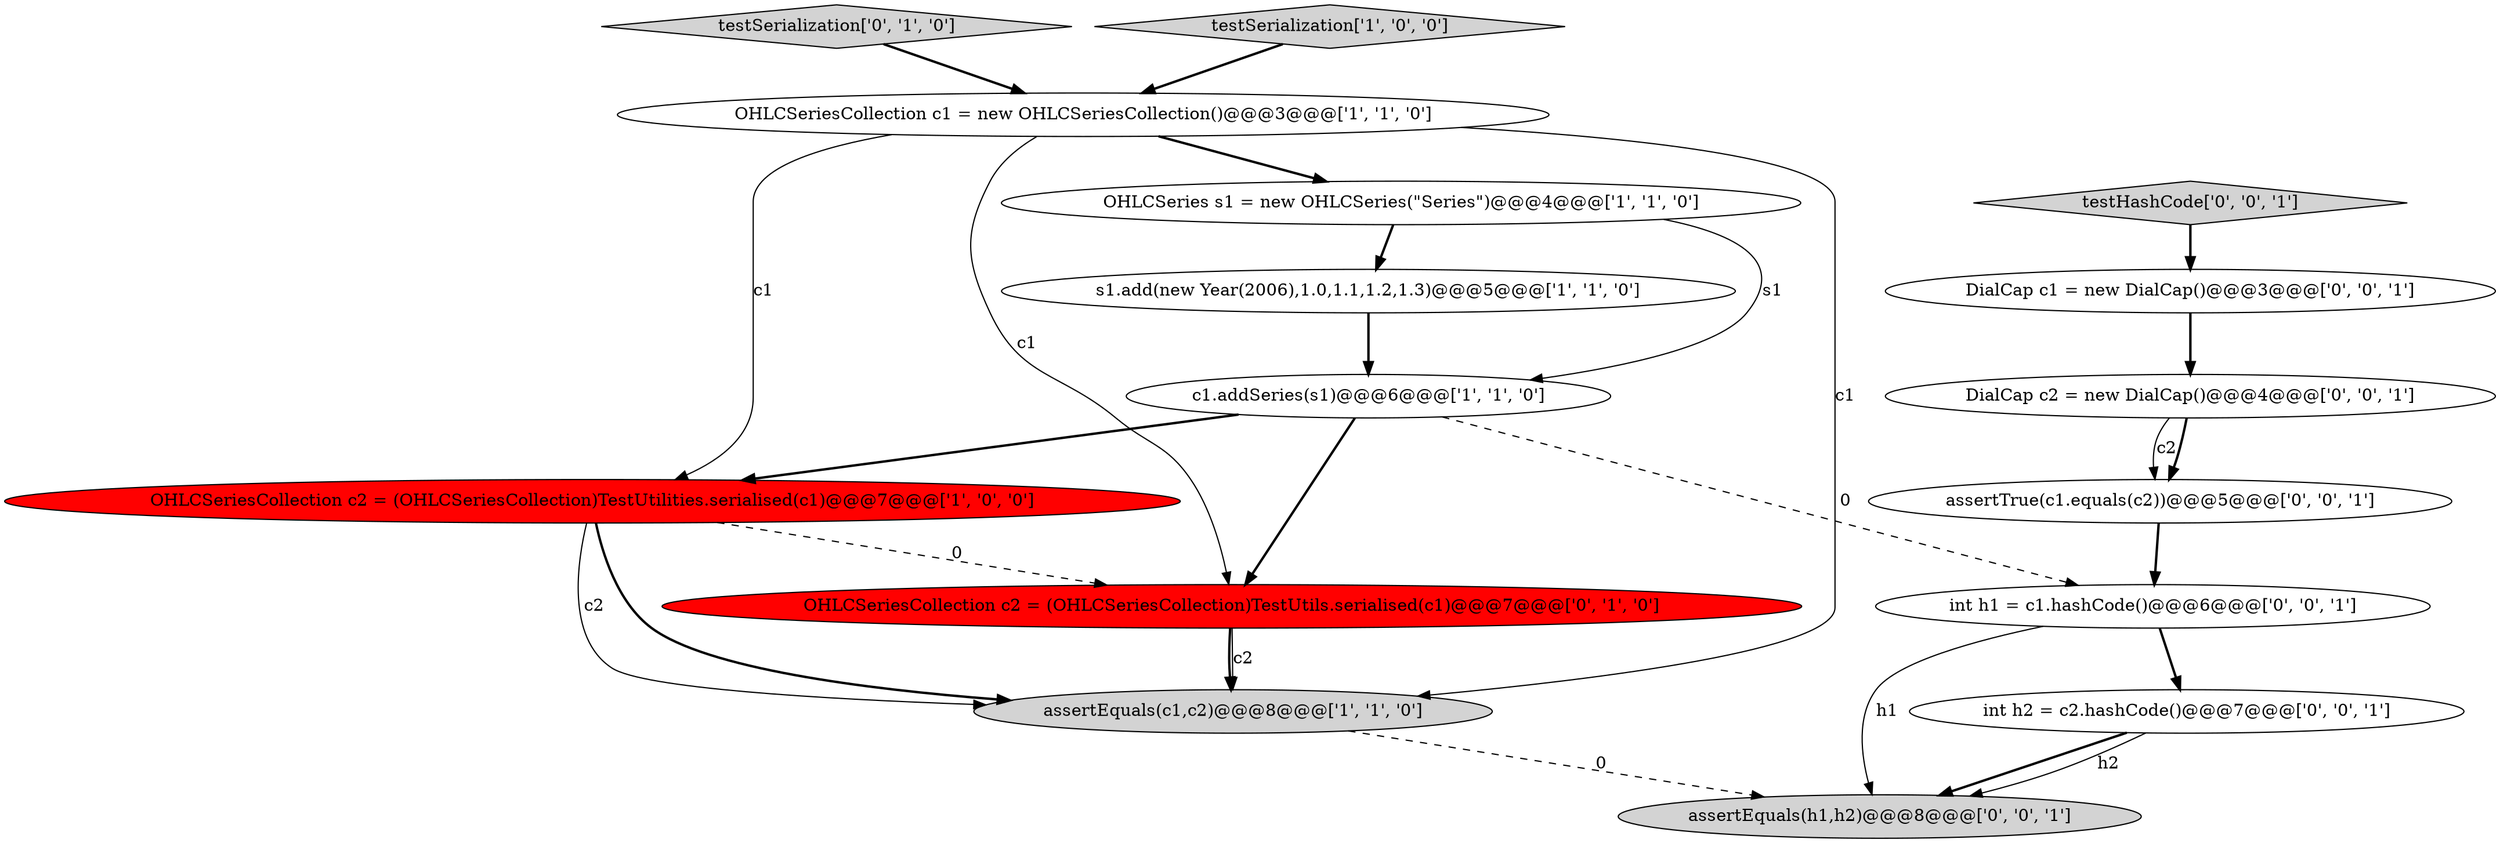 digraph {
11 [style = filled, label = "int h1 = c1.hashCode()@@@6@@@['0', '0', '1']", fillcolor = white, shape = ellipse image = "AAA0AAABBB3BBB"];
7 [style = filled, label = "testSerialization['0', '1', '0']", fillcolor = lightgray, shape = diamond image = "AAA0AAABBB2BBB"];
0 [style = filled, label = "OHLCSeriesCollection c1 = new OHLCSeriesCollection()@@@3@@@['1', '1', '0']", fillcolor = white, shape = ellipse image = "AAA0AAABBB1BBB"];
1 [style = filled, label = "OHLCSeriesCollection c2 = (OHLCSeriesCollection)TestUtilities.serialised(c1)@@@7@@@['1', '0', '0']", fillcolor = red, shape = ellipse image = "AAA1AAABBB1BBB"];
12 [style = filled, label = "DialCap c1 = new DialCap()@@@3@@@['0', '0', '1']", fillcolor = white, shape = ellipse image = "AAA0AAABBB3BBB"];
2 [style = filled, label = "c1.addSeries(s1)@@@6@@@['1', '1', '0']", fillcolor = white, shape = ellipse image = "AAA0AAABBB1BBB"];
13 [style = filled, label = "int h2 = c2.hashCode()@@@7@@@['0', '0', '1']", fillcolor = white, shape = ellipse image = "AAA0AAABBB3BBB"];
8 [style = filled, label = "OHLCSeriesCollection c2 = (OHLCSeriesCollection)TestUtils.serialised(c1)@@@7@@@['0', '1', '0']", fillcolor = red, shape = ellipse image = "AAA1AAABBB2BBB"];
3 [style = filled, label = "s1.add(new Year(2006),1.0,1.1,1.2,1.3)@@@5@@@['1', '1', '0']", fillcolor = white, shape = ellipse image = "AAA0AAABBB1BBB"];
9 [style = filled, label = "assertTrue(c1.equals(c2))@@@5@@@['0', '0', '1']", fillcolor = white, shape = ellipse image = "AAA0AAABBB3BBB"];
4 [style = filled, label = "testSerialization['1', '0', '0']", fillcolor = lightgray, shape = diamond image = "AAA0AAABBB1BBB"];
6 [style = filled, label = "assertEquals(c1,c2)@@@8@@@['1', '1', '0']", fillcolor = lightgray, shape = ellipse image = "AAA0AAABBB1BBB"];
15 [style = filled, label = "testHashCode['0', '0', '1']", fillcolor = lightgray, shape = diamond image = "AAA0AAABBB3BBB"];
14 [style = filled, label = "DialCap c2 = new DialCap()@@@4@@@['0', '0', '1']", fillcolor = white, shape = ellipse image = "AAA0AAABBB3BBB"];
10 [style = filled, label = "assertEquals(h1,h2)@@@8@@@['0', '0', '1']", fillcolor = lightgray, shape = ellipse image = "AAA0AAABBB3BBB"];
5 [style = filled, label = "OHLCSeries s1 = new OHLCSeries(\"Series\")@@@4@@@['1', '1', '0']", fillcolor = white, shape = ellipse image = "AAA0AAABBB1BBB"];
5->3 [style = bold, label=""];
13->10 [style = bold, label=""];
9->11 [style = bold, label=""];
2->1 [style = bold, label=""];
8->6 [style = bold, label=""];
7->0 [style = bold, label=""];
1->6 [style = solid, label="c2"];
4->0 [style = bold, label=""];
0->1 [style = solid, label="c1"];
0->6 [style = solid, label="c1"];
6->10 [style = dashed, label="0"];
1->6 [style = bold, label=""];
14->9 [style = solid, label="c2"];
3->2 [style = bold, label=""];
0->8 [style = solid, label="c1"];
11->10 [style = solid, label="h1"];
11->13 [style = bold, label=""];
12->14 [style = bold, label=""];
8->6 [style = solid, label="c2"];
13->10 [style = solid, label="h2"];
1->8 [style = dashed, label="0"];
14->9 [style = bold, label=""];
2->11 [style = dashed, label="0"];
15->12 [style = bold, label=""];
5->2 [style = solid, label="s1"];
2->8 [style = bold, label=""];
0->5 [style = bold, label=""];
}
